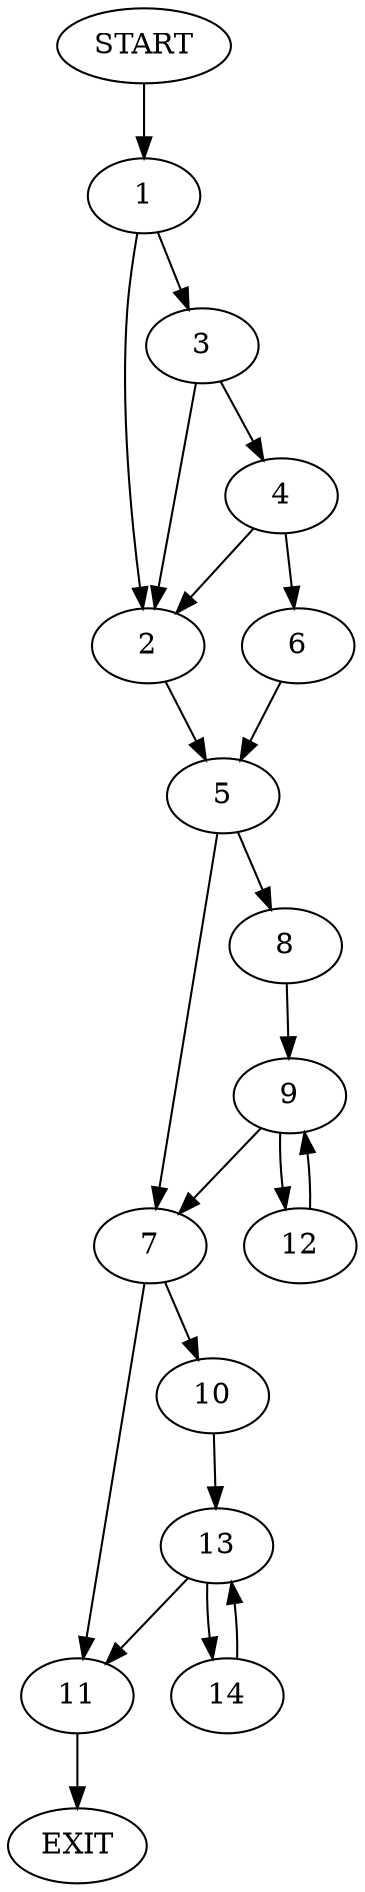 digraph {
0 [label="START"]
15 [label="EXIT"]
0 -> 1
1 -> 2
1 -> 3
3 -> 2
3 -> 4
2 -> 5
4 -> 2
4 -> 6
6 -> 5
5 -> 7
5 -> 8
8 -> 9
7 -> 10
7 -> 11
9 -> 12
9 -> 7
12 -> 9
10 -> 13
11 -> 15
13 -> 14
13 -> 11
14 -> 13
}
